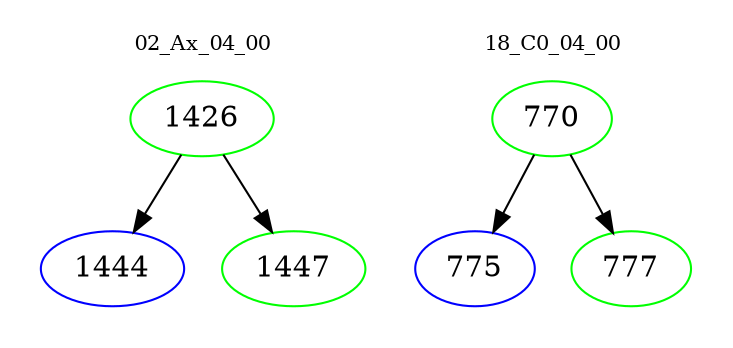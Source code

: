 digraph{
subgraph cluster_0 {
color = white
label = "02_Ax_04_00";
fontsize=10;
T0_1426 [label="1426", color="green"]
T0_1426 -> T0_1444 [color="black"]
T0_1444 [label="1444", color="blue"]
T0_1426 -> T0_1447 [color="black"]
T0_1447 [label="1447", color="green"]
}
subgraph cluster_1 {
color = white
label = "18_C0_04_00";
fontsize=10;
T1_770 [label="770", color="green"]
T1_770 -> T1_775 [color="black"]
T1_775 [label="775", color="blue"]
T1_770 -> T1_777 [color="black"]
T1_777 [label="777", color="green"]
}
}
